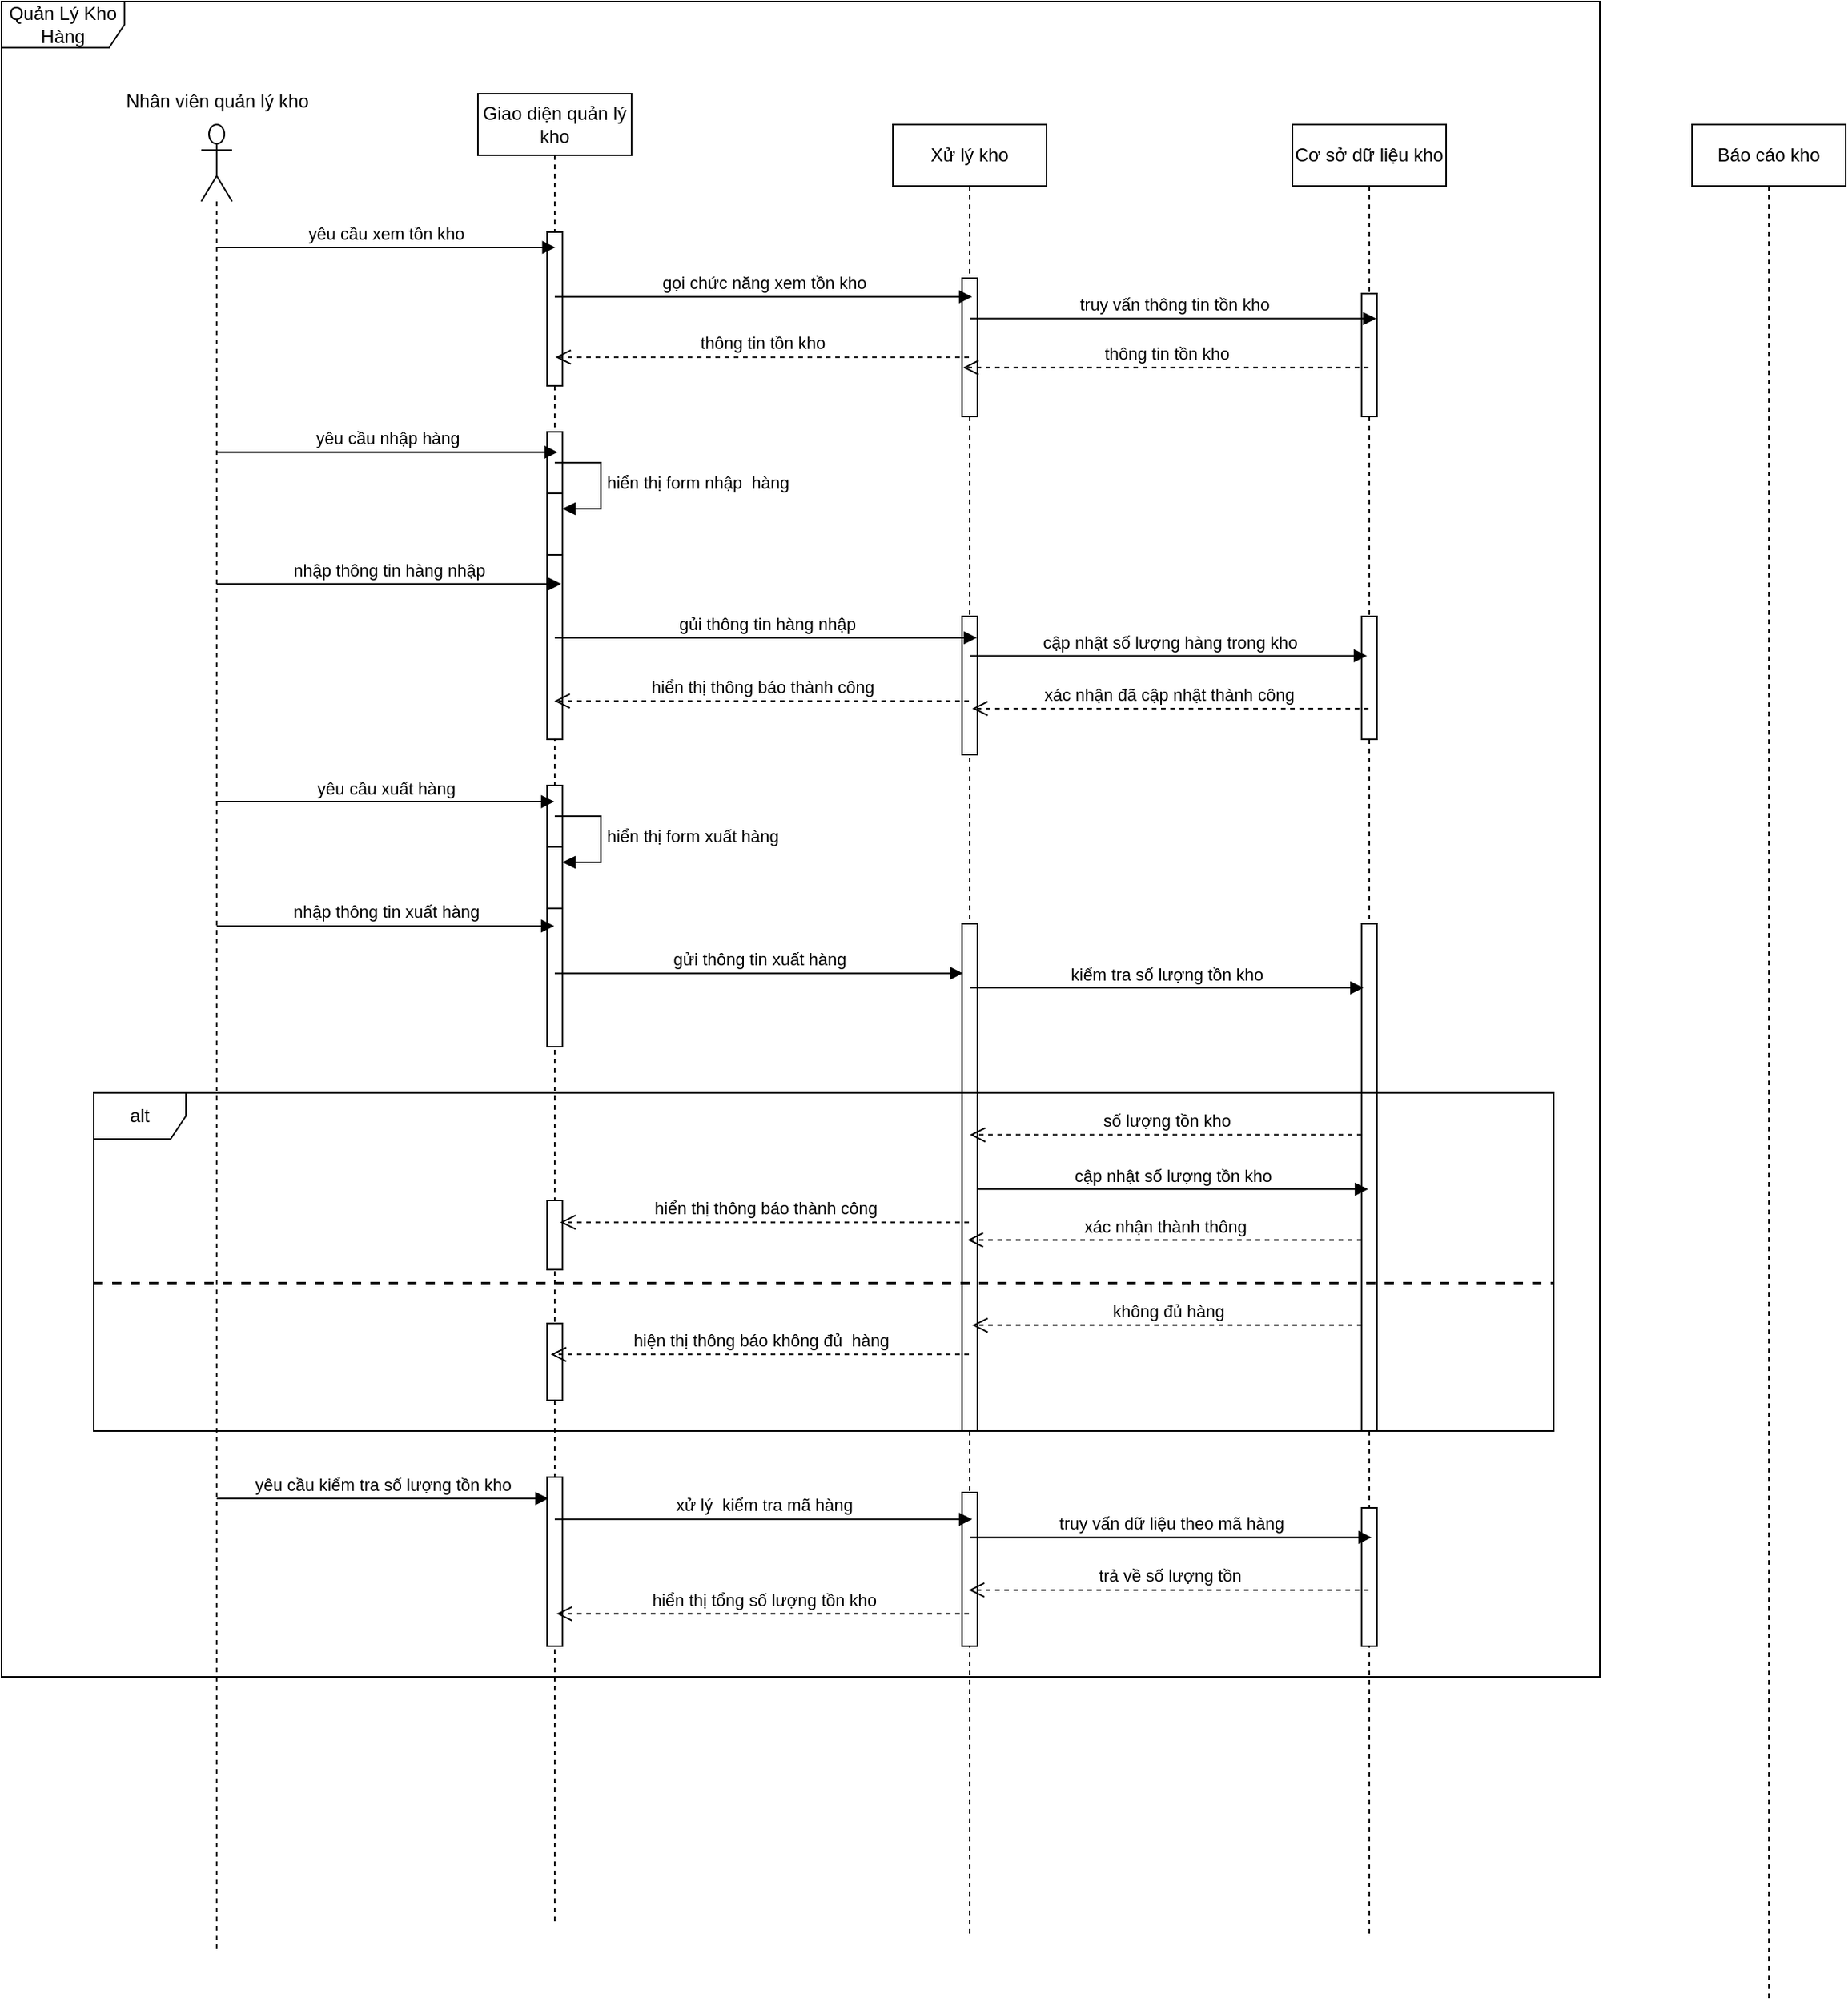 <mxfile version="26.2.12">
  <diagram name="Page-1" id="6rPeLMdlV4aeilwd51Xu">
    <mxGraphModel dx="1747" dy="1089" grid="1" gridSize="10" guides="1" tooltips="1" connect="1" arrows="1" fold="1" page="1" pageScale="1" pageWidth="1654" pageHeight="2336" math="0" shadow="0">
      <root>
        <mxCell id="0" />
        <mxCell id="1" parent="0" />
        <mxCell id="y-uZDsoa8EHlw7oRhLqw-1" value="Quản Lý Kho Hàng" style="shape=umlFrame;whiteSpace=wrap;html=1;pointerEvents=0;width=80;height=30;" vertex="1" parent="1">
          <mxGeometry x="120" y="50" width="1040" height="1090" as="geometry" />
        </mxCell>
        <mxCell id="y-uZDsoa8EHlw7oRhLqw-3" value="" style="shape=umlLifeline;perimeter=lifelinePerimeter;whiteSpace=wrap;html=1;container=1;dropTarget=0;collapsible=0;recursiveResize=0;outlineConnect=0;portConstraint=eastwest;newEdgeStyle={&quot;curved&quot;:0,&quot;rounded&quot;:0};participant=umlActor;size=50;" vertex="1" parent="1">
          <mxGeometry x="250" y="130" width="20" height="1190" as="geometry" />
        </mxCell>
        <mxCell id="y-uZDsoa8EHlw7oRhLqw-4" value="Giao diện quản lý kho" style="shape=umlLifeline;perimeter=lifelinePerimeter;whiteSpace=wrap;html=1;container=1;dropTarget=0;collapsible=0;recursiveResize=0;outlineConnect=0;portConstraint=eastwest;newEdgeStyle={&quot;curved&quot;:0,&quot;rounded&quot;:0};" vertex="1" parent="1">
          <mxGeometry x="430" y="110" width="100" height="1190" as="geometry" />
        </mxCell>
        <mxCell id="y-uZDsoa8EHlw7oRhLqw-9" value="" style="html=1;points=[[0,0,0,0,5],[0,1,0,0,-5],[1,0,0,0,5],[1,1,0,0,-5]];perimeter=orthogonalPerimeter;outlineConnect=0;targetShapes=umlLifeline;portConstraint=eastwest;newEdgeStyle={&quot;curved&quot;:0,&quot;rounded&quot;:0};" vertex="1" parent="y-uZDsoa8EHlw7oRhLqw-4">
          <mxGeometry x="45" y="90" width="10" height="100" as="geometry" />
        </mxCell>
        <mxCell id="y-uZDsoa8EHlw7oRhLqw-18" value="" style="html=1;points=[[0,0,0,0,5],[0,1,0,0,-5],[1,0,0,0,5],[1,1,0,0,-5]];perimeter=orthogonalPerimeter;outlineConnect=0;targetShapes=umlLifeline;portConstraint=eastwest;newEdgeStyle={&quot;curved&quot;:0,&quot;rounded&quot;:0};" vertex="1" parent="y-uZDsoa8EHlw7oRhLqw-4">
          <mxGeometry x="45" y="220" width="10" height="200" as="geometry" />
        </mxCell>
        <mxCell id="y-uZDsoa8EHlw7oRhLqw-20" value="" style="html=1;points=[[0,0,0,0,5],[0,1,0,0,-5],[1,0,0,0,5],[1,1,0,0,-5]];perimeter=orthogonalPerimeter;outlineConnect=0;targetShapes=umlLifeline;portConstraint=eastwest;newEdgeStyle={&quot;curved&quot;:0,&quot;rounded&quot;:0};" vertex="1" parent="y-uZDsoa8EHlw7oRhLqw-4">
          <mxGeometry x="45" y="260" width="10" height="40" as="geometry" />
        </mxCell>
        <mxCell id="y-uZDsoa8EHlw7oRhLqw-21" value="hiển thị form nhập&amp;nbsp; hàng" style="html=1;align=left;spacingLeft=2;endArrow=block;rounded=0;edgeStyle=orthogonalEdgeStyle;curved=0;rounded=0;" edge="1" target="y-uZDsoa8EHlw7oRhLqw-20" parent="y-uZDsoa8EHlw7oRhLqw-4">
          <mxGeometry relative="1" as="geometry">
            <mxPoint x="50" y="240" as="sourcePoint" />
            <Array as="points">
              <mxPoint x="80" y="270" />
            </Array>
          </mxGeometry>
        </mxCell>
        <mxCell id="y-uZDsoa8EHlw7oRhLqw-30" value="" style="html=1;points=[[0,0,0,0,5],[0,1,0,0,-5],[1,0,0,0,5],[1,1,0,0,-5]];perimeter=orthogonalPerimeter;outlineConnect=0;targetShapes=umlLifeline;portConstraint=eastwest;newEdgeStyle={&quot;curved&quot;:0,&quot;rounded&quot;:0};" vertex="1" parent="y-uZDsoa8EHlw7oRhLqw-4">
          <mxGeometry x="45" y="450" width="10" height="170" as="geometry" />
        </mxCell>
        <mxCell id="y-uZDsoa8EHlw7oRhLqw-32" value="" style="html=1;points=[[0,0,0,0,5],[0,1,0,0,-5],[1,0,0,0,5],[1,1,0,0,-5]];perimeter=orthogonalPerimeter;outlineConnect=0;targetShapes=umlLifeline;portConstraint=eastwest;newEdgeStyle={&quot;curved&quot;:0,&quot;rounded&quot;:0};" vertex="1" parent="y-uZDsoa8EHlw7oRhLqw-4">
          <mxGeometry x="45" y="490" width="10" height="40" as="geometry" />
        </mxCell>
        <mxCell id="y-uZDsoa8EHlw7oRhLqw-33" value="hiển thị form xuất hàng" style="html=1;align=left;spacingLeft=2;endArrow=block;rounded=0;edgeStyle=orthogonalEdgeStyle;curved=0;rounded=0;" edge="1" target="y-uZDsoa8EHlw7oRhLqw-32" parent="y-uZDsoa8EHlw7oRhLqw-4">
          <mxGeometry relative="1" as="geometry">
            <mxPoint x="50" y="470" as="sourcePoint" />
            <Array as="points">
              <mxPoint x="80" y="500" />
            </Array>
          </mxGeometry>
        </mxCell>
        <mxCell id="y-uZDsoa8EHlw7oRhLqw-59" value="" style="html=1;points=[[0,0,0,0,5],[0,1,0,0,-5],[1,0,0,0,5],[1,1,0,0,-5]];perimeter=orthogonalPerimeter;outlineConnect=0;targetShapes=umlLifeline;portConstraint=eastwest;newEdgeStyle={&quot;curved&quot;:0,&quot;rounded&quot;:0};" vertex="1" parent="y-uZDsoa8EHlw7oRhLqw-4">
          <mxGeometry x="45" y="900" width="10" height="110" as="geometry" />
        </mxCell>
        <mxCell id="y-uZDsoa8EHlw7oRhLqw-5" value="Xử lý kho" style="shape=umlLifeline;perimeter=lifelinePerimeter;whiteSpace=wrap;html=1;container=1;dropTarget=0;collapsible=0;recursiveResize=0;outlineConnect=0;portConstraint=eastwest;newEdgeStyle={&quot;curved&quot;:0,&quot;rounded&quot;:0};" vertex="1" parent="1">
          <mxGeometry x="700" y="130" width="100" height="1180" as="geometry" />
        </mxCell>
        <mxCell id="y-uZDsoa8EHlw7oRhLqw-11" value="" style="html=1;points=[[0,0,0,0,5],[0,1,0,0,-5],[1,0,0,0,5],[1,1,0,0,-5]];perimeter=orthogonalPerimeter;outlineConnect=0;targetShapes=umlLifeline;portConstraint=eastwest;newEdgeStyle={&quot;curved&quot;:0,&quot;rounded&quot;:0};" vertex="1" parent="y-uZDsoa8EHlw7oRhLqw-5">
          <mxGeometry x="45" y="100" width="10" height="90" as="geometry" />
        </mxCell>
        <mxCell id="y-uZDsoa8EHlw7oRhLqw-23" value="" style="html=1;points=[[0,0,0,0,5],[0,1,0,0,-5],[1,0,0,0,5],[1,1,0,0,-5]];perimeter=orthogonalPerimeter;outlineConnect=0;targetShapes=umlLifeline;portConstraint=eastwest;newEdgeStyle={&quot;curved&quot;:0,&quot;rounded&quot;:0};" vertex="1" parent="y-uZDsoa8EHlw7oRhLqw-5">
          <mxGeometry x="45" y="320" width="10" height="90" as="geometry" />
        </mxCell>
        <mxCell id="y-uZDsoa8EHlw7oRhLqw-35" value="" style="html=1;points=[[0,0,0,0,5],[0,1,0,0,-5],[1,0,0,0,5],[1,1,0,0,-5]];perimeter=orthogonalPerimeter;outlineConnect=0;targetShapes=umlLifeline;portConstraint=eastwest;newEdgeStyle={&quot;curved&quot;:0,&quot;rounded&quot;:0};" vertex="1" parent="y-uZDsoa8EHlw7oRhLqw-5">
          <mxGeometry x="45" y="520" width="10" height="330" as="geometry" />
        </mxCell>
        <mxCell id="y-uZDsoa8EHlw7oRhLqw-61" value="" style="html=1;points=[[0,0,0,0,5],[0,1,0,0,-5],[1,0,0,0,5],[1,1,0,0,-5]];perimeter=orthogonalPerimeter;outlineConnect=0;targetShapes=umlLifeline;portConstraint=eastwest;newEdgeStyle={&quot;curved&quot;:0,&quot;rounded&quot;:0};" vertex="1" parent="y-uZDsoa8EHlw7oRhLqw-5">
          <mxGeometry x="45" y="890" width="10" height="100" as="geometry" />
        </mxCell>
        <mxCell id="y-uZDsoa8EHlw7oRhLqw-6" value="Cơ sở dữ liệu kho" style="shape=umlLifeline;perimeter=lifelinePerimeter;whiteSpace=wrap;html=1;container=1;dropTarget=0;collapsible=0;recursiveResize=0;outlineConnect=0;portConstraint=eastwest;newEdgeStyle={&quot;curved&quot;:0,&quot;rounded&quot;:0};" vertex="1" parent="1">
          <mxGeometry x="960" y="130" width="100" height="1180" as="geometry" />
        </mxCell>
        <mxCell id="y-uZDsoa8EHlw7oRhLqw-13" value="" style="html=1;points=[[0,0,0,0,5],[0,1,0,0,-5],[1,0,0,0,5],[1,1,0,0,-5]];perimeter=orthogonalPerimeter;outlineConnect=0;targetShapes=umlLifeline;portConstraint=eastwest;newEdgeStyle={&quot;curved&quot;:0,&quot;rounded&quot;:0};" vertex="1" parent="y-uZDsoa8EHlw7oRhLqw-6">
          <mxGeometry x="45" y="110" width="10" height="80" as="geometry" />
        </mxCell>
        <mxCell id="y-uZDsoa8EHlw7oRhLqw-25" value="" style="html=1;points=[[0,0,0,0,5],[0,1,0,0,-5],[1,0,0,0,5],[1,1,0,0,-5]];perimeter=orthogonalPerimeter;outlineConnect=0;targetShapes=umlLifeline;portConstraint=eastwest;newEdgeStyle={&quot;curved&quot;:0,&quot;rounded&quot;:0};" vertex="1" parent="y-uZDsoa8EHlw7oRhLqw-6">
          <mxGeometry x="45" y="320" width="10" height="80" as="geometry" />
        </mxCell>
        <mxCell id="y-uZDsoa8EHlw7oRhLqw-37" value="" style="html=1;points=[[0,0,0,0,5],[0,1,0,0,-5],[1,0,0,0,5],[1,1,0,0,-5]];perimeter=orthogonalPerimeter;outlineConnect=0;targetShapes=umlLifeline;portConstraint=eastwest;newEdgeStyle={&quot;curved&quot;:0,&quot;rounded&quot;:0};" vertex="1" parent="y-uZDsoa8EHlw7oRhLqw-6">
          <mxGeometry x="45" y="520" width="10" height="330" as="geometry" />
        </mxCell>
        <mxCell id="y-uZDsoa8EHlw7oRhLqw-63" value="" style="html=1;points=[[0,0,0,0,5],[0,1,0,0,-5],[1,0,0,0,5],[1,1,0,0,-5]];perimeter=orthogonalPerimeter;outlineConnect=0;targetShapes=umlLifeline;portConstraint=eastwest;newEdgeStyle={&quot;curved&quot;:0,&quot;rounded&quot;:0};" vertex="1" parent="y-uZDsoa8EHlw7oRhLqw-6">
          <mxGeometry x="45" y="900" width="10" height="90" as="geometry" />
        </mxCell>
        <mxCell id="y-uZDsoa8EHlw7oRhLqw-8" value="Nhân viên quản lý kho" style="text;html=1;align=center;verticalAlign=middle;resizable=0;points=[];autosize=1;strokeColor=none;fillColor=none;" vertex="1" parent="1">
          <mxGeometry x="190" y="100" width="140" height="30" as="geometry" />
        </mxCell>
        <mxCell id="y-uZDsoa8EHlw7oRhLqw-7" value="Báo cáo kho" style="shape=umlLifeline;perimeter=lifelinePerimeter;whiteSpace=wrap;html=1;container=1;dropTarget=0;collapsible=0;recursiveResize=0;outlineConnect=0;portConstraint=eastwest;newEdgeStyle={&quot;curved&quot;:0,&quot;rounded&quot;:0};" vertex="1" parent="1">
          <mxGeometry x="1220" y="130" width="100" height="1220" as="geometry" />
        </mxCell>
        <mxCell id="y-uZDsoa8EHlw7oRhLqw-10" value="yêu cầu xem tồn kho" style="html=1;verticalAlign=bottom;endArrow=block;curved=0;rounded=0;entryX=0.504;entryY=0.084;entryDx=0;entryDy=0;entryPerimeter=0;" edge="1" parent="1" source="y-uZDsoa8EHlw7oRhLqw-3" target="y-uZDsoa8EHlw7oRhLqw-4">
          <mxGeometry width="80" relative="1" as="geometry">
            <mxPoint x="530" y="320" as="sourcePoint" />
            <mxPoint x="610" y="320" as="targetPoint" />
          </mxGeometry>
        </mxCell>
        <mxCell id="y-uZDsoa8EHlw7oRhLqw-12" value="gọi chức năng xem tồn kho" style="html=1;verticalAlign=bottom;endArrow=block;curved=0;rounded=0;entryX=0.516;entryY=0.095;entryDx=0;entryDy=0;entryPerimeter=0;" edge="1" parent="1" source="y-uZDsoa8EHlw7oRhLqw-4" target="y-uZDsoa8EHlw7oRhLqw-5">
          <mxGeometry width="80" relative="1" as="geometry">
            <mxPoint x="740" y="350" as="sourcePoint" />
            <mxPoint x="820" y="350" as="targetPoint" />
          </mxGeometry>
        </mxCell>
        <mxCell id="y-uZDsoa8EHlw7oRhLqw-14" value="truy vấn thông tin tồn kho" style="html=1;verticalAlign=bottom;endArrow=block;curved=0;rounded=0;entryX=0.545;entryY=0.107;entryDx=0;entryDy=0;entryPerimeter=0;" edge="1" parent="1" source="y-uZDsoa8EHlw7oRhLqw-5" target="y-uZDsoa8EHlw7oRhLqw-6">
          <mxGeometry width="80" relative="1" as="geometry">
            <mxPoint x="820" y="370" as="sourcePoint" />
            <mxPoint x="900" y="370" as="targetPoint" />
          </mxGeometry>
        </mxCell>
        <mxCell id="y-uZDsoa8EHlw7oRhLqw-16" value="thông tin tồn kho" style="html=1;verticalAlign=bottom;endArrow=open;dashed=1;endSize=8;curved=0;rounded=0;entryX=0.456;entryY=0.134;entryDx=0;entryDy=0;entryPerimeter=0;" edge="1" parent="1" source="y-uZDsoa8EHlw7oRhLqw-6" target="y-uZDsoa8EHlw7oRhLqw-5">
          <mxGeometry relative="1" as="geometry">
            <mxPoint x="820" y="350" as="sourcePoint" />
            <mxPoint x="740" y="350" as="targetPoint" />
          </mxGeometry>
        </mxCell>
        <mxCell id="y-uZDsoa8EHlw7oRhLqw-17" value="thông tin tồn kho" style="html=1;verticalAlign=bottom;endArrow=open;dashed=1;endSize=8;curved=0;rounded=0;entryX=0.504;entryY=0.144;entryDx=0;entryDy=0;entryPerimeter=0;" edge="1" parent="1" source="y-uZDsoa8EHlw7oRhLqw-5" target="y-uZDsoa8EHlw7oRhLqw-4">
          <mxGeometry relative="1" as="geometry">
            <mxPoint x="820" y="350" as="sourcePoint" />
            <mxPoint x="740" y="350" as="targetPoint" />
          </mxGeometry>
        </mxCell>
        <mxCell id="y-uZDsoa8EHlw7oRhLqw-19" value="yêu cầu nhập hàng" style="html=1;verticalAlign=bottom;endArrow=block;curved=0;rounded=0;entryX=0.519;entryY=0.196;entryDx=0;entryDy=0;entryPerimeter=0;" edge="1" parent="1" source="y-uZDsoa8EHlw7oRhLqw-3" target="y-uZDsoa8EHlw7oRhLqw-4">
          <mxGeometry width="80" relative="1" as="geometry">
            <mxPoint x="270" y="440" as="sourcePoint" />
            <mxPoint x="350" y="440" as="targetPoint" />
          </mxGeometry>
        </mxCell>
        <mxCell id="y-uZDsoa8EHlw7oRhLqw-22" value="nhập thông tin hàng nhập" style="html=1;verticalAlign=bottom;endArrow=block;curved=0;rounded=0;entryX=0.542;entryY=0.268;entryDx=0;entryDy=0;entryPerimeter=0;" edge="1" parent="1" source="y-uZDsoa8EHlw7oRhLqw-3" target="y-uZDsoa8EHlw7oRhLqw-4">
          <mxGeometry width="80" relative="1" as="geometry">
            <mxPoint x="340" y="480" as="sourcePoint" />
            <mxPoint x="420" y="480" as="targetPoint" />
          </mxGeometry>
        </mxCell>
        <mxCell id="y-uZDsoa8EHlw7oRhLqw-24" value="gủi thông tin hàng nhập" style="html=1;verticalAlign=bottom;endArrow=block;curved=0;rounded=0;entryX=0.547;entryY=0.283;entryDx=0;entryDy=0;entryPerimeter=0;" edge="1" parent="1" source="y-uZDsoa8EHlw7oRhLqw-4" target="y-uZDsoa8EHlw7oRhLqw-5">
          <mxGeometry width="80" relative="1" as="geometry">
            <mxPoint x="550" y="500" as="sourcePoint" />
            <mxPoint x="630" y="500" as="targetPoint" />
          </mxGeometry>
        </mxCell>
        <mxCell id="y-uZDsoa8EHlw7oRhLqw-26" value="cập nhật số lượng hàng trong kho" style="html=1;verticalAlign=bottom;endArrow=block;curved=0;rounded=0;entryX=0.485;entryY=0.293;entryDx=0;entryDy=0;entryPerimeter=0;" edge="1" parent="1" source="y-uZDsoa8EHlw7oRhLqw-5" target="y-uZDsoa8EHlw7oRhLqw-6">
          <mxGeometry x="0.001" width="80" relative="1" as="geometry">
            <mxPoint x="830" y="520" as="sourcePoint" />
            <mxPoint x="910" y="520" as="targetPoint" />
            <mxPoint as="offset" />
          </mxGeometry>
        </mxCell>
        <mxCell id="y-uZDsoa8EHlw7oRhLqw-27" value="xác nhận đã cập nhật thành công&amp;nbsp;" style="html=1;verticalAlign=bottom;endArrow=open;dashed=1;endSize=8;curved=0;rounded=0;entryX=0.516;entryY=0.322;entryDx=0;entryDy=0;entryPerimeter=0;" edge="1" parent="1" source="y-uZDsoa8EHlw7oRhLqw-6" target="y-uZDsoa8EHlw7oRhLqw-5">
          <mxGeometry relative="1" as="geometry">
            <mxPoint x="690" y="580" as="sourcePoint" />
            <mxPoint x="610" y="580" as="targetPoint" />
          </mxGeometry>
        </mxCell>
        <mxCell id="y-uZDsoa8EHlw7oRhLqw-28" value="hiển thị thông báo thành công" style="html=1;verticalAlign=bottom;endArrow=open;dashed=1;endSize=8;curved=0;rounded=0;entryX=0.497;entryY=0.332;entryDx=0;entryDy=0;entryPerimeter=0;" edge="1" parent="1" source="y-uZDsoa8EHlw7oRhLqw-5" target="y-uZDsoa8EHlw7oRhLqw-4">
          <mxGeometry relative="1" as="geometry">
            <mxPoint x="650" y="570" as="sourcePoint" />
            <mxPoint x="570" y="570" as="targetPoint" />
          </mxGeometry>
        </mxCell>
        <mxCell id="y-uZDsoa8EHlw7oRhLqw-31" value="yêu cầu xuất hàng" style="html=1;verticalAlign=bottom;endArrow=block;curved=0;rounded=0;entryX=0.497;entryY=0.387;entryDx=0;entryDy=0;entryPerimeter=0;" edge="1" parent="1" source="y-uZDsoa8EHlw7oRhLqw-3" target="y-uZDsoa8EHlw7oRhLqw-4">
          <mxGeometry width="80" relative="1" as="geometry">
            <mxPoint x="370" y="650" as="sourcePoint" />
            <mxPoint x="450" y="650" as="targetPoint" />
          </mxGeometry>
        </mxCell>
        <mxCell id="y-uZDsoa8EHlw7oRhLqw-34" value="nhập thông tin xuất hàng" style="html=1;verticalAlign=bottom;endArrow=block;curved=0;rounded=0;entryX=0.497;entryY=0.455;entryDx=0;entryDy=0;entryPerimeter=0;" edge="1" parent="1" source="y-uZDsoa8EHlw7oRhLqw-3" target="y-uZDsoa8EHlw7oRhLqw-4">
          <mxGeometry width="80" relative="1" as="geometry">
            <mxPoint x="300" y="720" as="sourcePoint" />
            <mxPoint x="380" y="720" as="targetPoint" />
          </mxGeometry>
        </mxCell>
        <mxCell id="y-uZDsoa8EHlw7oRhLqw-36" value="gửi thông tin xuất hàng" style="html=1;verticalAlign=bottom;endArrow=block;curved=0;rounded=0;entryX=0.456;entryY=0.468;entryDx=0;entryDy=0;entryPerimeter=0;" edge="1" parent="1" source="y-uZDsoa8EHlw7oRhLqw-4" target="y-uZDsoa8EHlw7oRhLqw-5">
          <mxGeometry width="80" relative="1" as="geometry">
            <mxPoint x="560" y="740" as="sourcePoint" />
            <mxPoint x="640" y="740" as="targetPoint" />
          </mxGeometry>
        </mxCell>
        <mxCell id="y-uZDsoa8EHlw7oRhLqw-38" value="kiểm tra số lượng tồn kho" style="html=1;verticalAlign=bottom;endArrow=block;curved=0;rounded=0;entryX=0.462;entryY=0.476;entryDx=0;entryDy=0;entryPerimeter=0;" edge="1" parent="1" source="y-uZDsoa8EHlw7oRhLqw-5" target="y-uZDsoa8EHlw7oRhLqw-6">
          <mxGeometry width="80" relative="1" as="geometry">
            <mxPoint x="800" y="760" as="sourcePoint" />
            <mxPoint x="880" y="760" as="targetPoint" />
          </mxGeometry>
        </mxCell>
        <mxCell id="y-uZDsoa8EHlw7oRhLqw-42" value="alt" style="shape=umlFrame;whiteSpace=wrap;html=1;pointerEvents=0;" vertex="1" parent="1">
          <mxGeometry x="180" y="760" width="950" height="220" as="geometry" />
        </mxCell>
        <mxCell id="y-uZDsoa8EHlw7oRhLqw-47" value="" style="html=1;points=[[0,0,0,0,5],[0,1,0,0,-5],[1,0,0,0,5],[1,1,0,0,-5]];perimeter=orthogonalPerimeter;outlineConnect=0;targetShapes=umlLifeline;portConstraint=eastwest;newEdgeStyle={&quot;curved&quot;:0,&quot;rounded&quot;:0};" vertex="1" parent="1">
          <mxGeometry x="475" y="830" width="10" height="45" as="geometry" />
        </mxCell>
        <mxCell id="y-uZDsoa8EHlw7oRhLqw-50" value="" style="line;strokeWidth=2;fillColor=none;align=left;verticalAlign=middle;spacingTop=-1;spacingLeft=3;spacingRight=3;rotatable=0;labelPosition=right;points=[];portConstraint=eastwest;strokeColor=inherit;dashed=1;" vertex="1" parent="1">
          <mxGeometry x="180" y="880" width="950" height="8" as="geometry" />
        </mxCell>
        <mxCell id="y-uZDsoa8EHlw7oRhLqw-52" value="hiển thị thông báo thành công" style="html=1;verticalAlign=bottom;endArrow=open;dashed=1;endSize=8;curved=0;rounded=0;entryX=0.535;entryY=0.617;entryDx=0;entryDy=0;entryPerimeter=0;" edge="1" parent="1" source="y-uZDsoa8EHlw7oRhLqw-5" target="y-uZDsoa8EHlw7oRhLqw-4">
          <mxGeometry relative="1" as="geometry">
            <mxPoint x="660" y="830" as="sourcePoint" />
            <mxPoint x="580" y="830" as="targetPoint" />
          </mxGeometry>
        </mxCell>
        <mxCell id="y-uZDsoa8EHlw7oRhLqw-53" value="không đủ hàng" style="html=1;verticalAlign=bottom;endArrow=open;dashed=1;endSize=8;curved=0;rounded=0;entryX=0.516;entryY=0.662;entryDx=0;entryDy=0;entryPerimeter=0;" edge="1" parent="1" source="y-uZDsoa8EHlw7oRhLqw-37" target="y-uZDsoa8EHlw7oRhLqw-5">
          <mxGeometry x="-0.0" relative="1" as="geometry">
            <mxPoint x="870" y="940" as="sourcePoint" />
            <mxPoint x="790" y="940" as="targetPoint" />
            <mxPoint as="offset" />
          </mxGeometry>
        </mxCell>
        <mxCell id="y-uZDsoa8EHlw7oRhLqw-54" value="" style="html=1;points=[[0,0,0,0,5],[0,1,0,0,-5],[1,0,0,0,5],[1,1,0,0,-5]];perimeter=orthogonalPerimeter;outlineConnect=0;targetShapes=umlLifeline;portConstraint=eastwest;newEdgeStyle={&quot;curved&quot;:0,&quot;rounded&quot;:0};" vertex="1" parent="1">
          <mxGeometry x="475" y="910" width="10" height="50" as="geometry" />
        </mxCell>
        <mxCell id="y-uZDsoa8EHlw7oRhLqw-55" value="hiện thị thông báo không đủ&amp;nbsp; hàng" style="html=1;verticalAlign=bottom;endArrow=open;dashed=1;endSize=8;curved=0;rounded=0;entryX=0.24;entryY=0.403;entryDx=0;entryDy=0;entryPerimeter=0;" edge="1" parent="1" source="y-uZDsoa8EHlw7oRhLqw-5" target="y-uZDsoa8EHlw7oRhLqw-54">
          <mxGeometry relative="1" as="geometry">
            <mxPoint x="590" y="930" as="sourcePoint" />
            <mxPoint x="510" y="930" as="targetPoint" />
          </mxGeometry>
        </mxCell>
        <mxCell id="y-uZDsoa8EHlw7oRhLqw-56" value="xác nhận thành thông" style="html=1;verticalAlign=bottom;endArrow=open;dashed=1;endSize=8;curved=0;rounded=0;entryX=0.486;entryY=0.615;entryDx=0;entryDy=0;entryPerimeter=0;" edge="1" parent="1" source="y-uZDsoa8EHlw7oRhLqw-37" target="y-uZDsoa8EHlw7oRhLqw-5">
          <mxGeometry relative="1" as="geometry">
            <mxPoint x="590" y="800" as="sourcePoint" />
            <mxPoint x="334" y="800" as="targetPoint" />
          </mxGeometry>
        </mxCell>
        <mxCell id="y-uZDsoa8EHlw7oRhLqw-57" value="cập nhật số lượng tồn kho" style="html=1;verticalAlign=bottom;endArrow=block;curved=0;rounded=0;entryX=0.492;entryY=0.587;entryDx=0;entryDy=0;entryPerimeter=0;" edge="1" parent="1" source="y-uZDsoa8EHlw7oRhLqw-35" target="y-uZDsoa8EHlw7oRhLqw-6">
          <mxGeometry width="80" relative="1" as="geometry">
            <mxPoint x="620" y="810" as="sourcePoint" />
            <mxPoint x="874" y="810" as="targetPoint" />
          </mxGeometry>
        </mxCell>
        <mxCell id="y-uZDsoa8EHlw7oRhLqw-58" value="số lượng tồn kho" style="html=1;verticalAlign=bottom;endArrow=open;dashed=1;endSize=8;curved=0;rounded=0;entryX=0.501;entryY=0.557;entryDx=0;entryDy=0;entryPerimeter=0;" edge="1" parent="1" source="y-uZDsoa8EHlw7oRhLqw-37" target="y-uZDsoa8EHlw7oRhLqw-5">
          <mxGeometry relative="1" as="geometry">
            <mxPoint x="580" y="810" as="sourcePoint" />
            <mxPoint x="326" y="810" as="targetPoint" />
          </mxGeometry>
        </mxCell>
        <mxCell id="y-uZDsoa8EHlw7oRhLqw-60" value="yêu cầu kiểm tra số lượng tồn kho" style="html=1;verticalAlign=bottom;endArrow=block;curved=0;rounded=0;entryX=0.459;entryY=0.768;entryDx=0;entryDy=0;entryPerimeter=0;" edge="1" parent="1" source="y-uZDsoa8EHlw7oRhLqw-3" target="y-uZDsoa8EHlw7oRhLqw-4">
          <mxGeometry width="80" relative="1" as="geometry">
            <mxPoint x="370" y="1080" as="sourcePoint" />
            <mxPoint x="450" y="1080" as="targetPoint" />
          </mxGeometry>
        </mxCell>
        <mxCell id="y-uZDsoa8EHlw7oRhLqw-62" value="xử lý&amp;nbsp; kiểm tra mã hàng" style="html=1;verticalAlign=bottom;endArrow=block;curved=0;rounded=0;entryX=0.516;entryY=0.769;entryDx=0;entryDy=0;entryPerimeter=0;" edge="1" parent="1" source="y-uZDsoa8EHlw7oRhLqw-4" target="y-uZDsoa8EHlw7oRhLqw-5">
          <mxGeometry width="80" relative="1" as="geometry">
            <mxPoint x="580" y="1100" as="sourcePoint" />
            <mxPoint x="660" y="1100" as="targetPoint" />
          </mxGeometry>
        </mxCell>
        <mxCell id="y-uZDsoa8EHlw7oRhLqw-64" value="truy vấn dữ liệu theo mã hàng" style="html=1;verticalAlign=bottom;endArrow=block;curved=0;rounded=0;entryX=0.515;entryY=0.779;entryDx=0;entryDy=0;entryPerimeter=0;" edge="1" parent="1" source="y-uZDsoa8EHlw7oRhLqw-5" target="y-uZDsoa8EHlw7oRhLqw-6">
          <mxGeometry width="80" relative="1" as="geometry">
            <mxPoint x="860" y="1130" as="sourcePoint" />
            <mxPoint x="940" y="1130" as="targetPoint" />
          </mxGeometry>
        </mxCell>
        <mxCell id="y-uZDsoa8EHlw7oRhLqw-65" value="trả về số lượng tồn" style="html=1;verticalAlign=bottom;endArrow=open;dashed=1;endSize=8;curved=0;rounded=0;entryX=0.494;entryY=0.808;entryDx=0;entryDy=0;entryPerimeter=0;" edge="1" parent="1" source="y-uZDsoa8EHlw7oRhLqw-6" target="y-uZDsoa8EHlw7oRhLqw-5">
          <mxGeometry relative="1" as="geometry">
            <mxPoint x="880" y="1180" as="sourcePoint" />
            <mxPoint x="800" y="1180" as="targetPoint" />
          </mxGeometry>
        </mxCell>
        <mxCell id="y-uZDsoa8EHlw7oRhLqw-66" value="hiển thị tổng số lượng tồn kho" style="html=1;verticalAlign=bottom;endArrow=open;dashed=1;endSize=8;curved=0;rounded=0;entryX=0.512;entryY=0.831;entryDx=0;entryDy=0;entryPerimeter=0;" edge="1" parent="1" source="y-uZDsoa8EHlw7oRhLqw-5" target="y-uZDsoa8EHlw7oRhLqw-4">
          <mxGeometry relative="1" as="geometry">
            <mxPoint x="640" y="1130" as="sourcePoint" />
            <mxPoint x="560" y="1130" as="targetPoint" />
          </mxGeometry>
        </mxCell>
      </root>
    </mxGraphModel>
  </diagram>
</mxfile>
